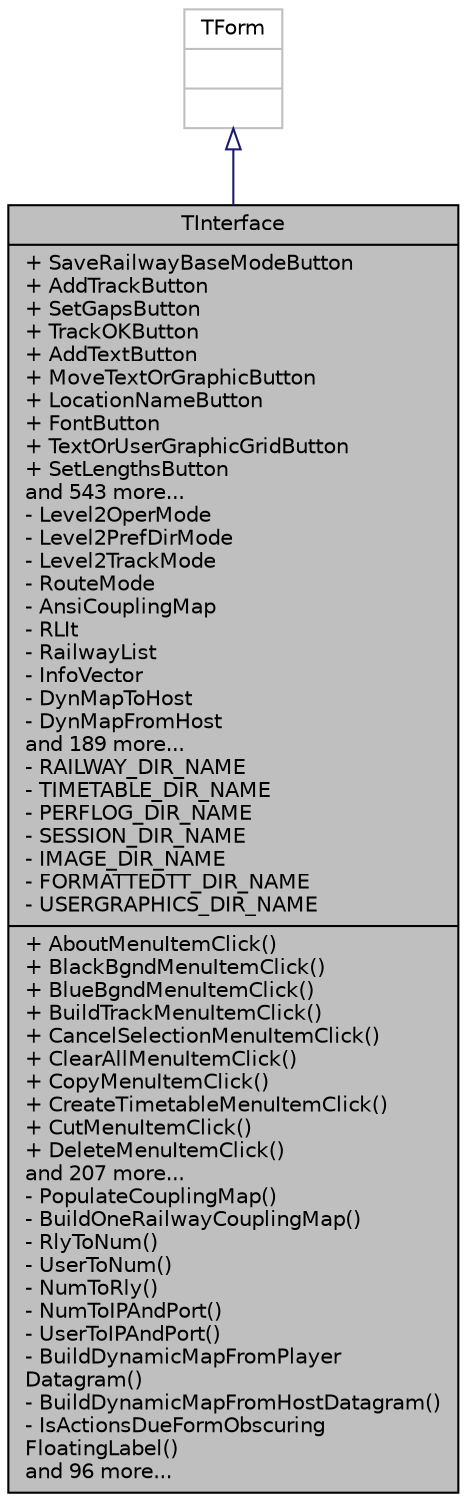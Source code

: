 digraph "TInterface"
{
 // INTERACTIVE_SVG=YES
 // LATEX_PDF_SIZE
  edge [fontname="Helvetica",fontsize="10",labelfontname="Helvetica",labelfontsize="10"];
  node [fontname="Helvetica",fontsize="10",shape=record];
  Node1 [label="{TInterface\n|+ SaveRailwayBaseModeButton\l+ AddTrackButton\l+ SetGapsButton\l+ TrackOKButton\l+ AddTextButton\l+ MoveTextOrGraphicButton\l+ LocationNameButton\l+ FontButton\l+ TextOrUserGraphicGridButton\l+ SetLengthsButton\land 543 more...\l- Level2OperMode\l- Level2PrefDirMode\l- Level2TrackMode\l- RouteMode\l- AnsiCouplingMap\l- RLIt\l- RailwayList\l- InfoVector\l- DynMapToHost\l- DynMapFromHost\land 189 more...\l- RAILWAY_DIR_NAME\l- TIMETABLE_DIR_NAME\l- PERFLOG_DIR_NAME\l- SESSION_DIR_NAME\l- IMAGE_DIR_NAME\l- FORMATTEDTT_DIR_NAME\l- USERGRAPHICS_DIR_NAME\l|+ AboutMenuItemClick()\l+ BlackBgndMenuItemClick()\l+ BlueBgndMenuItemClick()\l+ BuildTrackMenuItemClick()\l+ CancelSelectionMenuItemClick()\l+ ClearAllMenuItemClick()\l+ CopyMenuItemClick()\l+ CreateTimetableMenuItemClick()\l+ CutMenuItemClick()\l+ DeleteMenuItemClick()\land 207 more...\l- PopulateCouplingMap()\l- BuildOneRailwayCouplingMap()\l- RlyToNum()\l- UserToNum()\l- NumToRly()\l- NumToIPAndPort()\l- UserToIPAndPort()\l- BuildDynamicMapFromPlayer\lDatagram()\l- BuildDynamicMapFromHostDatagram()\l- IsActionsDueFormObscuring\lFloatingLabel()\land 96 more...\l}",height=0.2,width=0.4,color="black", fillcolor="grey75", style="filled", fontcolor="black",tooltip=" "];
  Node2 -> Node1 [dir="back",color="midnightblue",fontsize="10",style="solid",arrowtail="onormal",fontname="Helvetica"];
  Node2 [label="{TForm\n||}",height=0.2,width=0.4,color="grey75", fillcolor="white", style="filled",tooltip=" "];
}
